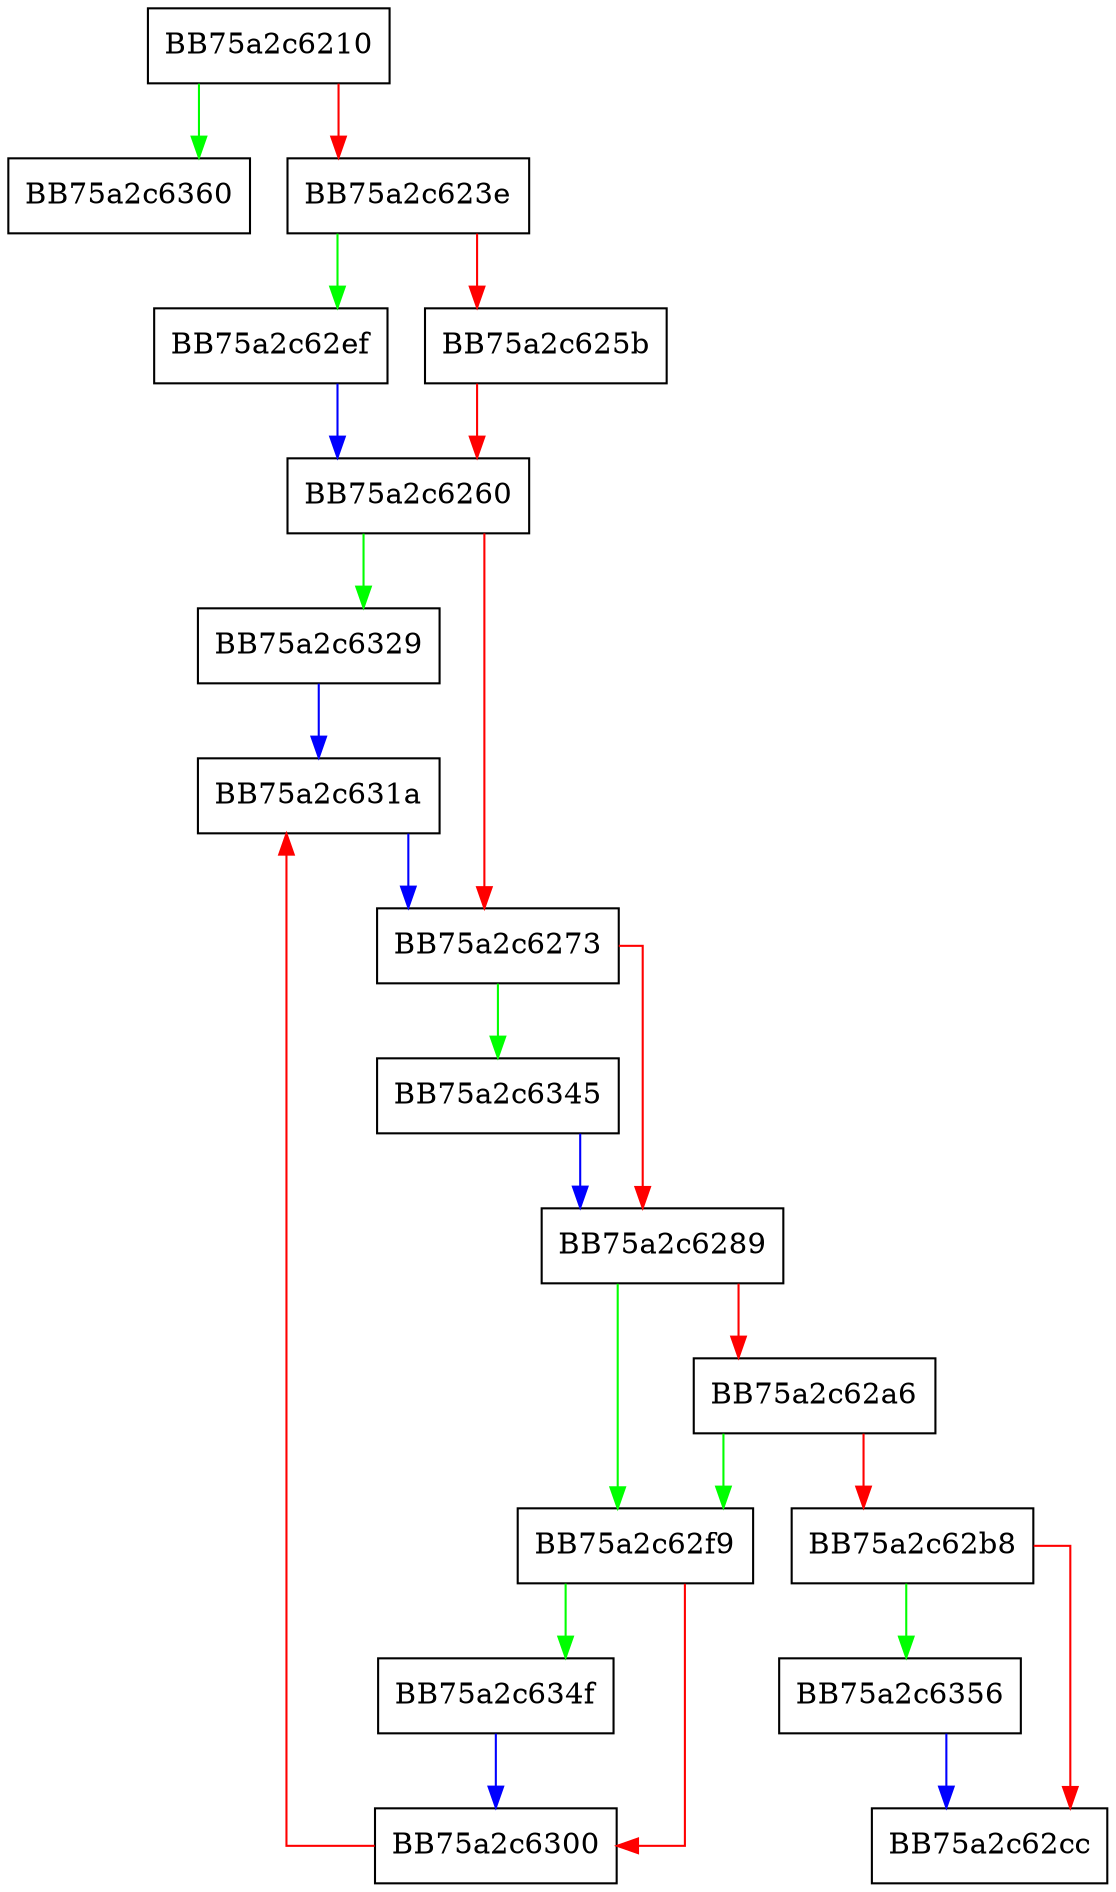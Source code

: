 digraph allocate {
  node [shape="box"];
  graph [splines=ortho];
  BB75a2c6210 -> BB75a2c6360 [color="green"];
  BB75a2c6210 -> BB75a2c623e [color="red"];
  BB75a2c623e -> BB75a2c62ef [color="green"];
  BB75a2c623e -> BB75a2c625b [color="red"];
  BB75a2c625b -> BB75a2c6260 [color="red"];
  BB75a2c6260 -> BB75a2c6329 [color="green"];
  BB75a2c6260 -> BB75a2c6273 [color="red"];
  BB75a2c6273 -> BB75a2c6345 [color="green"];
  BB75a2c6273 -> BB75a2c6289 [color="red"];
  BB75a2c6289 -> BB75a2c62f9 [color="green"];
  BB75a2c6289 -> BB75a2c62a6 [color="red"];
  BB75a2c62a6 -> BB75a2c62f9 [color="green"];
  BB75a2c62a6 -> BB75a2c62b8 [color="red"];
  BB75a2c62b8 -> BB75a2c6356 [color="green"];
  BB75a2c62b8 -> BB75a2c62cc [color="red"];
  BB75a2c62ef -> BB75a2c6260 [color="blue"];
  BB75a2c62f9 -> BB75a2c634f [color="green"];
  BB75a2c62f9 -> BB75a2c6300 [color="red"];
  BB75a2c6300 -> BB75a2c631a [color="red"];
  BB75a2c631a -> BB75a2c6273 [color="blue"];
  BB75a2c6329 -> BB75a2c631a [color="blue"];
  BB75a2c6345 -> BB75a2c6289 [color="blue"];
  BB75a2c634f -> BB75a2c6300 [color="blue"];
  BB75a2c6356 -> BB75a2c62cc [color="blue"];
}
